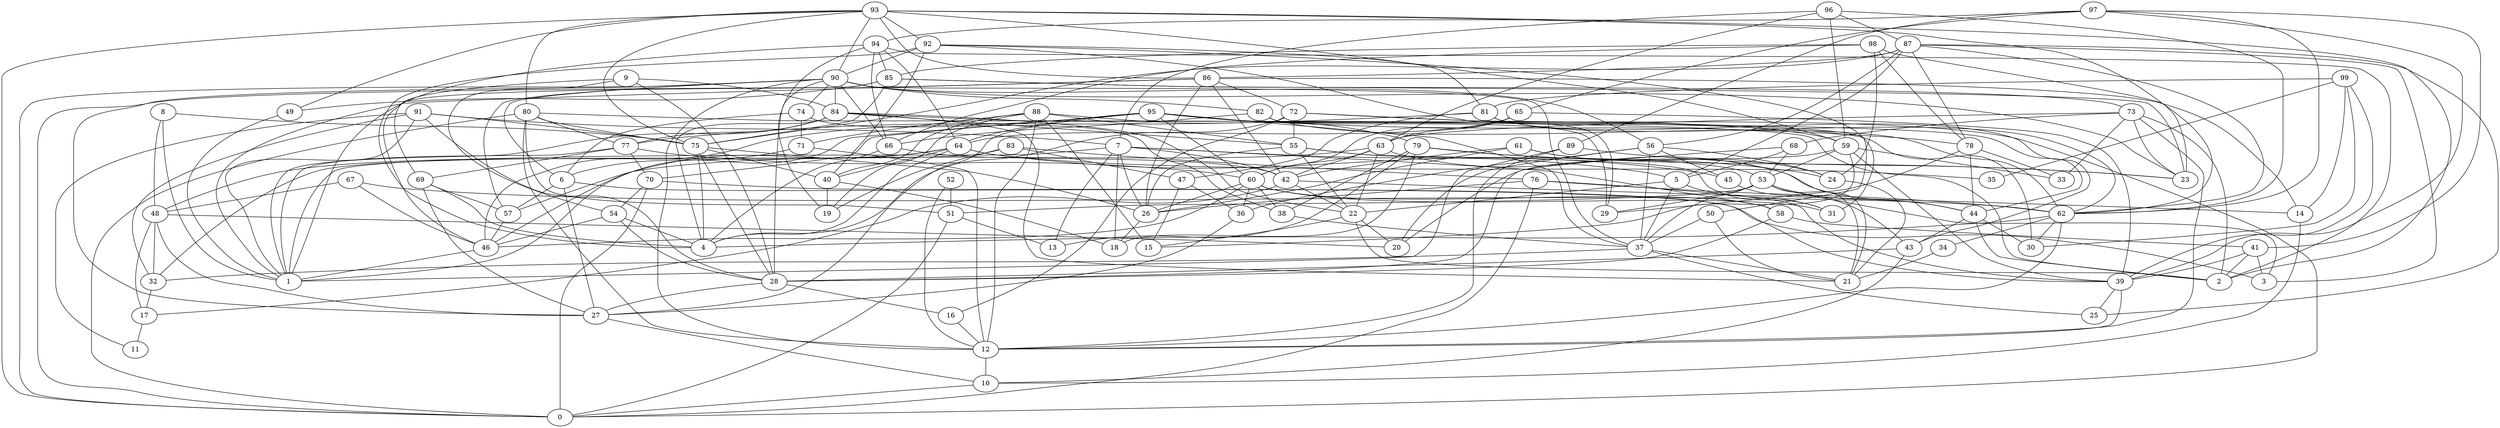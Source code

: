 digraph GG_graph {

subgraph G_graph {
edge [color = black]
"77" -> "70" [dir = none]
"77" -> "1" [dir = none]
"77" -> "69" [dir = none]
"72" -> "0" [dir = none]
"5" -> "31" [dir = none]
"5" -> "37" [dir = none]
"5" -> "22" [dir = none]
"74" -> "38" [dir = none]
"59" -> "53" [dir = none]
"59" -> "20" [dir = none]
"59" -> "33" [dir = none]
"50" -> "21" [dir = none]
"50" -> "37" [dir = none]
"67" -> "48" [dir = none]
"67" -> "46" [dir = none]
"37" -> "32" [dir = none]
"37" -> "21" [dir = none]
"6" -> "57" [dir = none]
"6" -> "27" [dir = none]
"68" -> "5" [dir = none]
"68" -> "28" [dir = none]
"90" -> "82" [dir = none]
"90" -> "37" [dir = none]
"90" -> "12" [dir = none]
"90" -> "0" [dir = none]
"90" -> "28" [dir = none]
"90" -> "74" [dir = none]
"87" -> "86" [dir = none]
"87" -> "75" [dir = none]
"87" -> "5" [dir = none]
"87" -> "3" [dir = none]
"87" -> "56" [dir = none]
"87" -> "25" [dir = none]
"87" -> "62" [dir = none]
"91" -> "7" [dir = none]
"91" -> "28" [dir = none]
"91" -> "75" [dir = none]
"91" -> "11" [dir = none]
"91" -> "32" [dir = none]
"83" -> "47" [dir = none]
"83" -> "76" [dir = none]
"83" -> "32" [dir = none]
"83" -> "19" [dir = none]
"28" -> "16" [dir = none]
"28" -> "27" [dir = none]
"58" -> "41" [dir = none]
"58" -> "28" [dir = none]
"84" -> "30" [dir = none]
"84" -> "21" [dir = none]
"84" -> "55" [dir = none]
"84" -> "1" [dir = none]
"84" -> "77" [dir = none]
"75" -> "40" [dir = none]
"75" -> "26" [dir = none]
"86" -> "42" [dir = none]
"86" -> "0" [dir = none]
"86" -> "26" [dir = none]
"86" -> "14" [dir = none]
"86" -> "1" [dir = none]
"86" -> "72" [dir = none]
"93" -> "23" [dir = none]
"93" -> "80" [dir = none]
"93" -> "75" [dir = none]
"93" -> "86" [dir = none]
"93" -> "49" [dir = none]
"93" -> "2" [dir = none]
"54" -> "46" [dir = none]
"54" -> "28" [dir = none]
"97" -> "65" [dir = none]
"97" -> "89" [dir = none]
"97" -> "39" [dir = none]
"97" -> "62" [dir = none]
"97" -> "41" [dir = none]
"98" -> "62" [dir = none]
"98" -> "66" [dir = none]
"98" -> "24" [dir = none]
"98" -> "78" [dir = none]
"82" -> "66" [dir = none]
"82" -> "29" [dir = none]
"89" -> "1" [dir = none]
"41" -> "3" [dir = none]
"42" -> "22" [dir = none]
"42" -> "17" [dir = none]
"80" -> "75" [dir = none]
"80" -> "77" [dir = none]
"80" -> "0" [dir = none]
"80" -> "2" [dir = none]
"78" -> "44" [dir = none]
"76" -> "62" [dir = none]
"76" -> "0" [dir = none]
"76" -> "26" [dir = none]
"36" -> "27" [dir = none]
"17" -> "11" [dir = none]
"14" -> "10" [dir = none]
"34" -> "21" [dir = none]
"12" -> "10" [dir = none]
"99" -> "35" [dir = none]
"99" -> "39" [dir = none]
"99" -> "14" [dir = none]
"79" -> "24" [dir = none]
"79" -> "38" [dir = none]
"79" -> "18" [dir = none]
"56" -> "36" [dir = none]
"56" -> "24" [dir = none]
"56" -> "37" [dir = none]
"56" -> "20" [dir = none]
"56" -> "45" [dir = none]
"92" -> "81" [dir = none]
"92" -> "90" [dir = none]
"92" -> "40" [dir = none]
"92" -> "4" [dir = none]
"71" -> "6" [dir = none]
"71" -> "12" [dir = none]
"60" -> "46" [dir = none]
"60" -> "38" [dir = none]
"60" -> "36" [dir = none]
"7" -> "18" [dir = none]
"7" -> "42" [dir = none]
"7" -> "26" [dir = none]
"7" -> "13" [dir = none]
"65" -> "64" [dir = none]
"65" -> "39" [dir = none]
"65" -> "60" [dir = none]
"39" -> "12" [dir = none]
"39" -> "25" [dir = none]
"95" -> "78" [dir = none]
"95" -> "37" [dir = none]
"95" -> "70" [dir = none]
"81" -> "62" [dir = none]
"81" -> "43" [dir = none]
"69" -> "27" [dir = none]
"88" -> "15" [dir = none]
"88" -> "19" [dir = none]
"88" -> "55" [dir = none]
"88" -> "79" [dir = none]
"88" -> "12" [dir = none]
"88" -> "40" [dir = none]
"88" -> "71" [dir = none]
"53" -> "29" [dir = none]
"53" -> "3" [dir = none]
"53" -> "51" [dir = none]
"53" -> "37" [dir = none]
"53" -> "44" [dir = none]
"73" -> "33" [dir = none]
"73" -> "68" [dir = none]
"73" -> "12" [dir = none]
"73" -> "2" [dir = none]
"73" -> "63" [dir = none]
"38" -> "37" [dir = none]
"61" -> "26" [dir = none]
"61" -> "24" [dir = none]
"61" -> "42" [dir = none]
"48" -> "20" [dir = none]
"48" -> "32" [dir = none]
"48" -> "27" [dir = none]
"63" -> "57" [dir = none]
"45" -> "43" [dir = none]
"96" -> "62" [dir = none]
"96" -> "63" [dir = none]
"96" -> "87" [dir = none]
"43" -> "10" [dir = none]
"43" -> "28" [dir = none]
"47" -> "36" [dir = none]
"32" -> "17" [dir = none]
"16" -> "12" [dir = none]
"85" -> "49" [dir = none]
"85" -> "73" [dir = none]
"85" -> "75" [dir = none]
"85" -> "23" [dir = none]
"22" -> "2" [dir = none]
"22" -> "15" [dir = none]
"94" -> "19" [dir = none]
"94" -> "2" [dir = none]
"55" -> "22" [dir = none]
"55" -> "31" [dir = none]
"62" -> "34" [dir = none]
"62" -> "12" [dir = none]
"64" -> "4" [dir = none]
"64" -> "48" [dir = none]
"64" -> "46" [dir = none]
"64" -> "45" [dir = none]
"64" -> "35" [dir = none]
"8" -> "1" [dir = none]
"8" -> "48" [dir = none]
"24" -> "21" [dir = none]
"51" -> "13" [dir = none]
"51" -> "0" [dir = none]
"44" -> "2" [dir = none]
"44" -> "30" [dir = none]
"10" -> "0" [dir = none]
"66" -> "42" [dir = none]
"70" -> "54" [dir = none]
"70" -> "0" [dir = none]
"52" -> "51" [dir = none]
"52" -> "12" [dir = none]
"9" -> "84" [dir = none]
"9" -> "54" [dir = none]
"9" -> "69" [dir = none]
"68" -> "53" [dir = none]
"96" -> "7" [dir = none]
"89" -> "12" [dir = none]
"75" -> "28" [dir = none]
"55" -> "53" [dir = none]
"80" -> "51" [dir = none]
"63" -> "22" [dir = none]
"7" -> "1" [dir = none]
"41" -> "39" [dir = none]
"72" -> "4" [dir = none]
"93" -> "90" [dir = none]
"77" -> "60" [dir = none]
"90" -> "57" [dir = none]
"90" -> "6" [dir = none]
"96" -> "59" [dir = none]
"40" -> "18" [dir = none]
"42" -> "14" [dir = none]
"90" -> "27" [dir = none]
"27" -> "10" [dir = none]
"55" -> "26" [dir = none]
"60" -> "58" [dir = none]
"46" -> "1" [dir = none]
"60" -> "26" [dir = none]
"62" -> "30" [dir = none]
"74" -> "6" [dir = none]
"79" -> "23" [dir = none]
"90" -> "23" [dir = none]
"41" -> "2" [dir = none]
"92" -> "50" [dir = none]
"6" -> "3" [dir = none]
"37" -> "25" [dir = none]
"85" -> "46" [dir = none]
"72" -> "16" [dir = none]
"63" -> "44" [dir = none]
"84" -> "4" [dir = none]
"64" -> "40" [dir = none]
"84" -> "22" [dir = none]
"93" -> "92" [dir = none]
"63" -> "42" [dir = none]
"59" -> "39" [dir = none]
"95" -> "44" [dir = none]
"80" -> "12" [dir = none]
"89" -> "23" [dir = none]
"22" -> "20" [dir = none]
"73" -> "23" [dir = none]
"98" -> "85" [dir = none]
"63" -> "60" [dir = none]
"40" -> "19" [dir = none]
"26" -> "18" [dir = none]
"78" -> "33" [dir = none]
"95" -> "60" [dir = none]
"90" -> "56" [dir = none]
"54" -> "4" [dir = none]
"93" -> "59" [dir = none]
"69" -> "57" [dir = none]
"66" -> "4" [dir = none]
"9" -> "28" [dir = none]
"92" -> "29" [dir = none]
"87" -> "78" [dir = none]
"60" -> "31" [dir = none]
"62" -> "4" [dir = none]
"81" -> "47" [dir = none]
"94" -> "64" [dir = none]
"74" -> "71" [dir = none]
"59" -> "15" [dir = none]
"7" -> "5" [dir = none]
"95" -> "64" [dir = none]
"95" -> "1" [dir = none]
"95" -> "27" [dir = none]
"48" -> "17" [dir = none]
"81" -> "77" [dir = none]
"49" -> "1" [dir = none]
"7" -> "58" [dir = none]
"94" -> "66" [dir = none]
"94" -> "85" [dir = none]
"90" -> "84" [dir = none]
"67" -> "62" [dir = none]
"95" -> "46" [dir = none]
"75" -> "4" [dir = none]
"82" -> "62" [dir = none]
"76" -> "39" [dir = none]
"57" -> "46" [dir = none]
"53" -> "21" [dir = none]
"72" -> "31" [dir = none]
"47" -> "15" [dir = none]
"44" -> "43" [dir = none]
"79" -> "13" [dir = none]
"99" -> "81" [dir = none]
"95" -> "59" [dir = none]
"90" -> "66" [dir = none]
"78" -> "29" [dir = none]
"93" -> "0" [dir = none]
"72" -> "55" [dir = none]
"8" -> "75" [dir = none]
"69" -> "4" [dir = none]
"70" -> "39" [dir = none]
"91" -> "1" [dir = none]
"61" -> "21" [dir = none]
"94" -> "1" [dir = none]
"65" -> "63" [dir = none]
"97" -> "94" [dir = none]
"99" -> "30" [dir = none]
}

}
